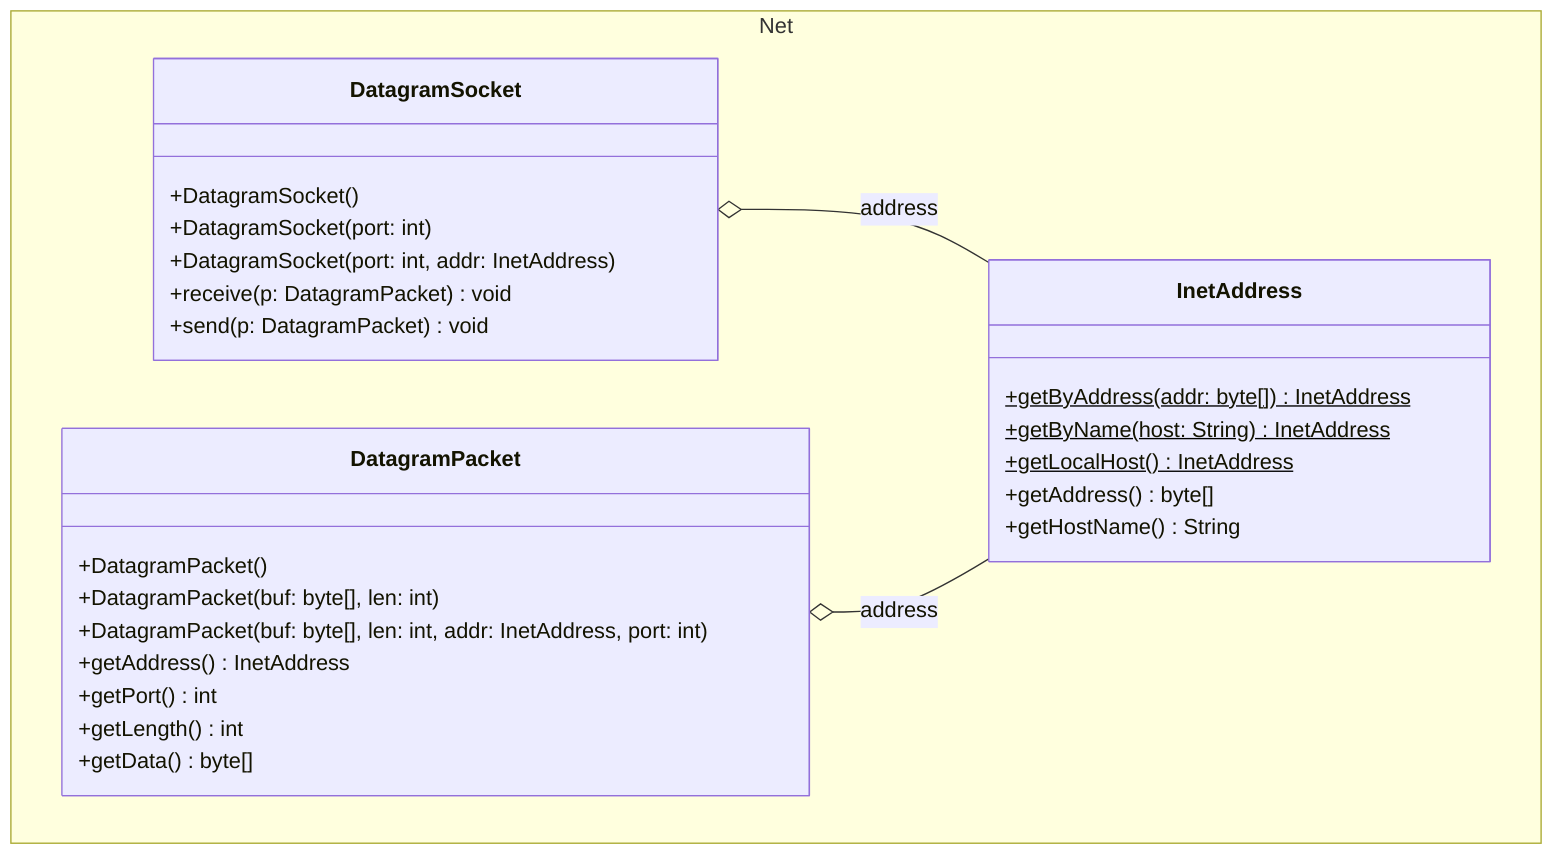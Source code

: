 classDiagram

    namespace Net {

        class DatagramSocket {
            +DatagramSocket()
            +DatagramSocket(port: int)
            +DatagramSocket(port: int, addr: InetAddress)
            +receive(p: DatagramPacket) void
            +send(p: DatagramPacket) void
        }

        class DatagramPacket {
            +DatagramPacket()
            +DatagramPacket(buf: byte[], len: int)
            +DatagramPacket(buf: byte[], len: int, addr: InetAddress, port: int)
            +getAddress() InetAddress
            +getPort() int
            +getLength() int
            +getData() byte[]
        }

        class InetAddress {
            +getByAddress(addr: byte[]) InetAddress$
            +getByName(host: String) InetAddress$
            +getLocalHost() InetAddress$
            +getAddress() byte[]
            +getHostName() String
        }

    }

    DatagramSocket o-- InetAddress: address
    DatagramPacket o-- InetAddress: address